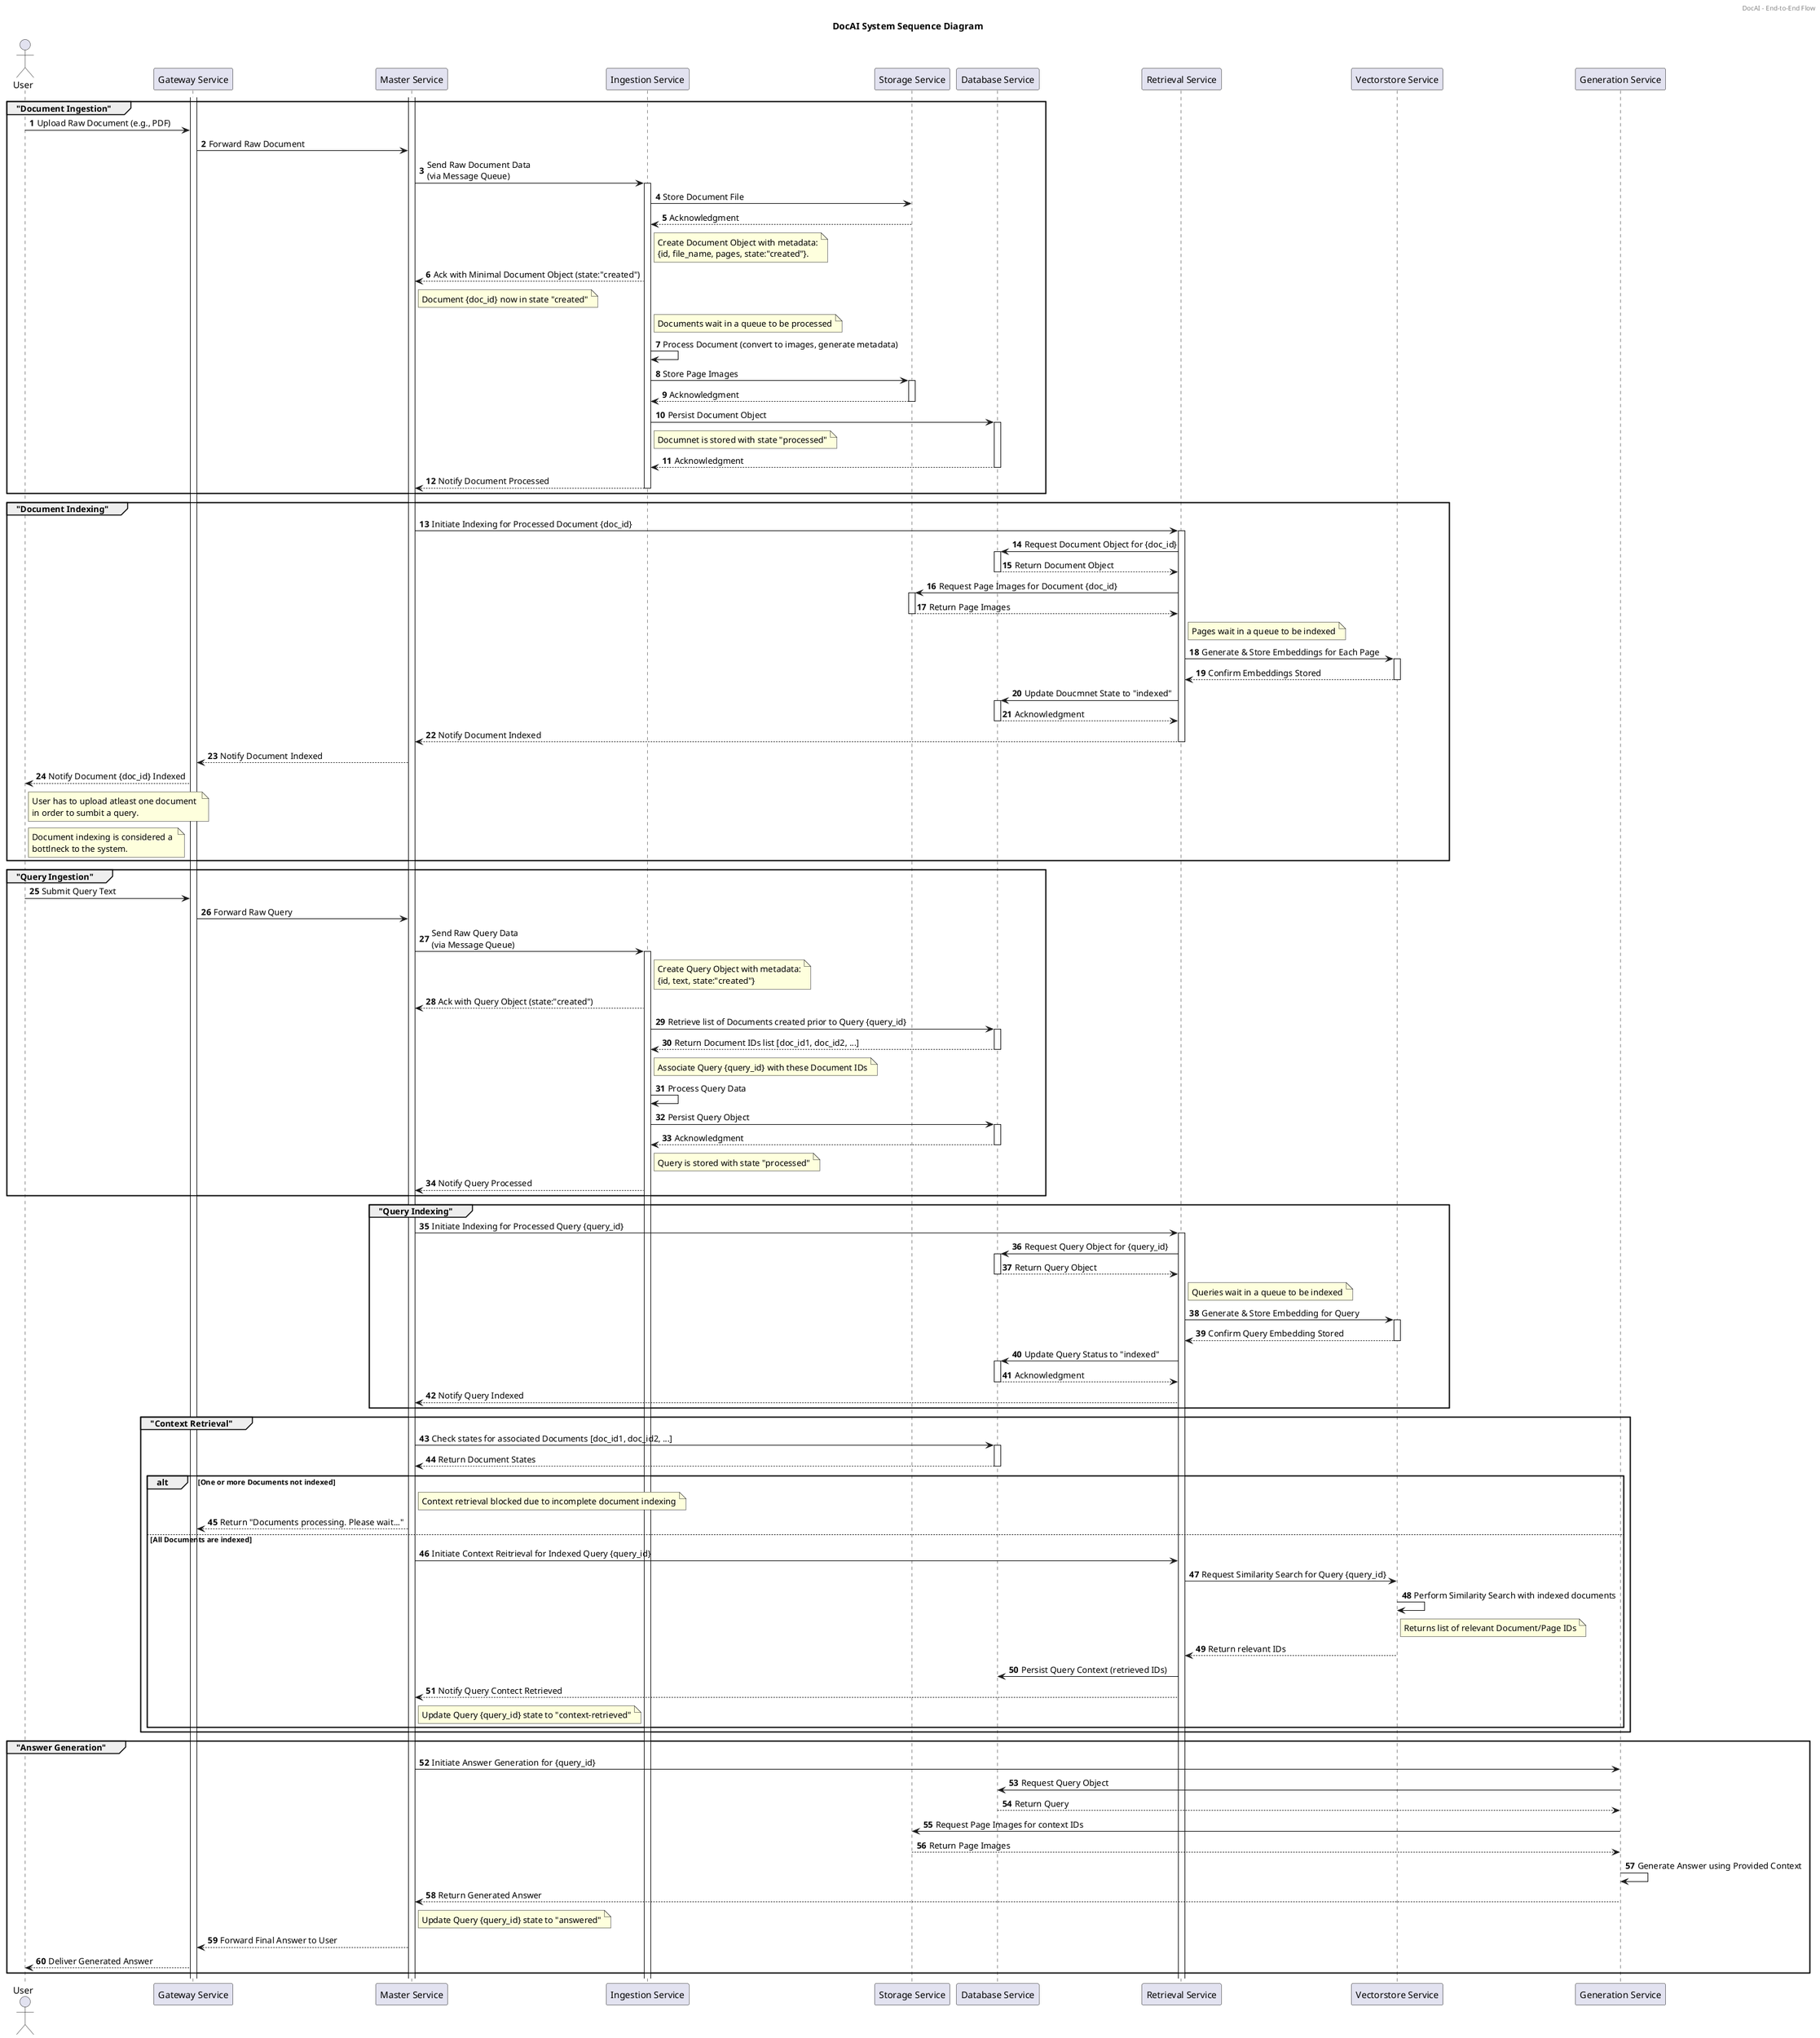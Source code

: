 @startuml
title DocAI System Sequence Diagram
header DocAI – End-to-End Flow

autonumber

actor User

participant "Gateway Service" as GS
participant "Master Service" as MS
participant "Ingestion Service" as IS
participant "Storage Service" as SS
participant "Database Service" as DBS
participant "Retrieval Service" as RS
participant "Vectorstore Service" as VS
participant "Generation Service" as GGS

activate GS
Activate MS

'-------------------- Document Ingestion --------------------
group "Document Ingestion"
User -> GS: Upload Raw Document (e.g., PDF)
GS -> MS: Forward Raw Document
MS -> IS: Send Raw Document Data\n(via Message Queue)
activate IS
IS -> SS: Store Document File
SS --> IS: Acknowledgment
deactivate SS
note right of IS: Create Document Object with metadata:\n{id, file_name, pages, state:"created"}.
IS --> MS: Ack with Minimal Document Object (state:"created")
note right of MS: Document {doc_id} now in state "created"

' Process document: conversion, metadata extraction, and storage
note right of IS: Documents wait in a queue to be processed
IS -> IS: Process Document (convert to images, generate metadata)
IS -> SS: Store Page Images
activate SS
SS --> IS: Acknowledgment
deactivate SS
IS -> DBS: Persist Document Object
activate DBS
note right of IS: Documnet is stored with state "processed"
DBS --> IS: Acknowledgment
deactivate DBS
IS --> MS: Notify Document Processed
deactivate IS
end

'-------------------- Document Indexing --------------------
group "Document Indexing"
MS -> RS: Initiate Indexing for Processed Document {doc_id}
activate RS
RS -> DBS: Request Document Object for {doc_id}
activate DBS
DBS --> RS: Return Document Object
deactivate DBS
RS -> SS: Request Page Images for Document {doc_id}
activate SS
SS --> RS: Return Page Images
deactivate SS
note right of RS: Pages wait in a queue to be indexed
RS -> VS: Generate & Store Embeddings for Each Page
activate VS
VS --> RS: Confirm Embeddings Stored
deactivate VS
RS -> DBS: Update Doucmnet State to "indexed"
activate DBS
DBS --> RS: Acknowledgment
deactivate DBS
RS --> MS: Notify Document Indexed
deactivate RS
MS --> GS: Notify Document Indexed
GS --> User: Notify Document {doc_id} Indexed
note right of User: User has to upload atleast one document \nin order to sumbit a query.
note right of User: Document indexing is considered a \nbottlneck to the system.
end

'-------------------- Query Ingestion --------------------
group "Query Ingestion"
User -> GS: Submit Query Text
GS -> MS: Forward Raw Query
MS -> IS: Send Raw Query Data\n(via Message Queue)
activate IS
note right of IS: Create Query Object with metadata:\n{id, text, state:"created"}
IS --> MS: Ack with Query Object (state:"created")

' Associate query with available Document IDs
IS -> DBS: Retrieve list of Documents created prior to Query {query_id}
activate DBS
DBS --> IS: Return Document IDs list [doc_id1, doc_id2, ...]
deactivate DBS
note right of IS: Associate Query {query_id} with these Document IDs

' Process query: enrichment, validations, and persistence
IS -> IS: Process Query Data
IS -> DBS: Persist Query Object
activate DBS
DBS --> IS: Acknowledgment
deactivate DBS
note right of IS: Query is stored with state "processed"
IS --> MS: Notify Query Processed
end

'-------------------- Query Indexing --------------------
group "Query Indexing"
MS -> RS: Initiate Indexing for Processed Query {query_id}
activate RS
RS -> DBS: Request Query Object for {query_id}
activate DBS
DBS --> RS: Return Query Object
deactivate DBS
note right of RS: Queries wait in a queue to be indexed
RS -> VS: Generate & Store Embedding for Query
activate VS
VS --> RS: Confirm Query Embedding Stored
deactivate VS
RS -> DBS: Update Query Status to "indexed"
activate DBS
DBS --> RS: Acknowledgment
deactivate DBS
RS --> MS: Notify Query Indexed
end

'-------------------- Context Retrieval --------------------
group "Context Retrieval"
' Verify that all documents associated with the query are in state "indexed"
MS -> DBS: Check states for associated Documents [doc_id1, doc_id2, ...]
activate DBS
DBS --> MS: Return Document States
deactivate DBS
alt One or more Documents not indexed
note right of MS: Context retrieval blocked due to incomplete document indexing
MS --> GS: Return "Documents processing. Please wait..."
else All Documents are indexed
MS -> RS: Initiate Context Reitrieval for Indexed Query {query_id}
RS -> VS: Request Similarity Search for Query {query_id}
VS -> VS: Perform Similarity Search with indexed documents
note right of VS: Returns list of relevant Document/Page IDs
VS --> RS: Return relevant IDs
RS -> DBS: Persist Query Context (retrieved IDs)
RS --> MS: Notify Query Contect Retrieved
note right of MS: Update Query {query_id} state to "context-retrieved"
end
end

'-------------------- Answer Generation --------------------
group "Answer Generation"
MS -> GGS: Initiate Answer Generation for {query_id}
GGS -> DBS: Request Query Object
DBS --> GGS: Return Query
GGS -> SS: Request Page Images for context IDs
SS --> GGS: Return Page Images
GGS -> GGS: Generate Answer using Provided Context
GGS --> MS: Return Generated Answer
note right of MS: Update Query {query_id} state to "answered"
MS --> GS: Forward Final Answer to User
GS --> User: Deliver Generated Answer
end

@enduml